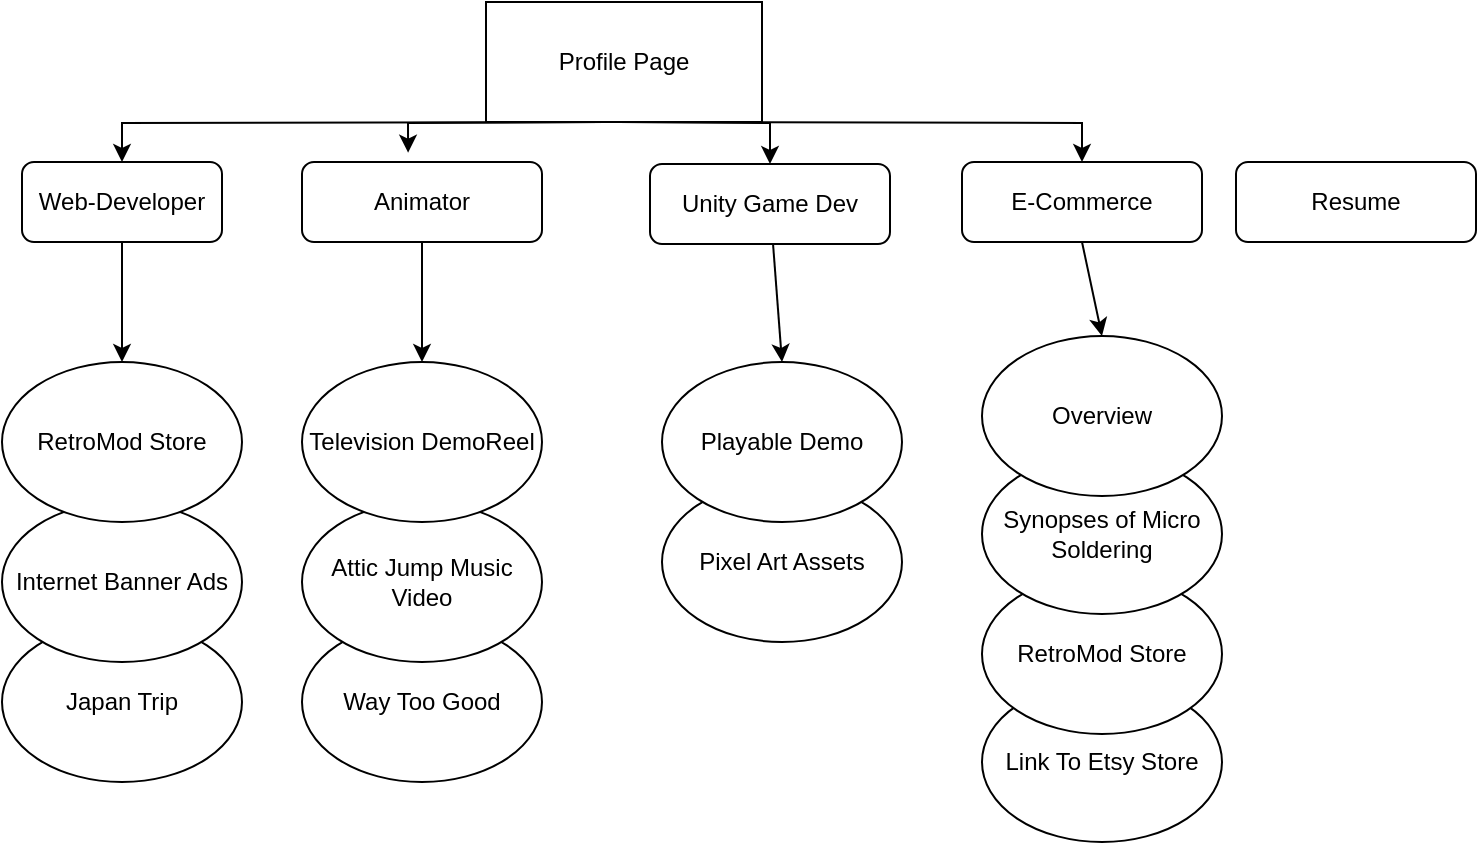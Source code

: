 <mxfile version="24.4.8" type="github">
  <diagram id="C5RBs43oDa-KdzZeNtuy" name="Page-1">
    <mxGraphModel dx="794" dy="458" grid="1" gridSize="10" guides="1" tooltips="1" connect="1" arrows="1" fold="1" page="1" pageScale="1" pageWidth="827" pageHeight="1169" math="0" shadow="0">
      <root>
        <mxCell id="WIyWlLk6GJQsqaUBKTNV-0" />
        <mxCell id="WIyWlLk6GJQsqaUBKTNV-1" parent="WIyWlLk6GJQsqaUBKTNV-0" />
        <mxCell id="fH1EhPDfsqjf1KMEbQu0-1" value="Profile Page" style="rounded=0;whiteSpace=wrap;html=1;" vertex="1" parent="WIyWlLk6GJQsqaUBKTNV-1">
          <mxGeometry x="332" y="10" width="138" height="60" as="geometry" />
        </mxCell>
        <mxCell id="fH1EhPDfsqjf1KMEbQu0-2" value="" style="endArrow=classic;html=1;rounded=0;entryX=0.442;entryY=-0.117;entryDx=0;entryDy=0;entryPerimeter=0;edgeStyle=orthogonalEdgeStyle;" edge="1" parent="WIyWlLk6GJQsqaUBKTNV-1" target="fH1EhPDfsqjf1KMEbQu0-7">
          <mxGeometry width="50" height="50" relative="1" as="geometry">
            <mxPoint x="392" y="70" as="sourcePoint" />
            <mxPoint x="542" y="160" as="targetPoint" />
          </mxGeometry>
        </mxCell>
        <mxCell id="fH1EhPDfsqjf1KMEbQu0-3" value="" style="endArrow=classic;html=1;rounded=0;edgeStyle=orthogonalEdgeStyle;entryX=0.5;entryY=0;entryDx=0;entryDy=0;" edge="1" parent="WIyWlLk6GJQsqaUBKTNV-1" target="fH1EhPDfsqjf1KMEbQu0-5">
          <mxGeometry width="50" height="50" relative="1" as="geometry">
            <mxPoint x="392" y="70" as="sourcePoint" />
            <mxPoint x="242" y="140" as="targetPoint" />
          </mxGeometry>
        </mxCell>
        <mxCell id="fH1EhPDfsqjf1KMEbQu0-39" style="edgeStyle=orthogonalEdgeStyle;rounded=0;orthogonalLoop=1;jettySize=auto;html=1;exitX=0.5;exitY=1;exitDx=0;exitDy=0;entryX=0.5;entryY=0;entryDx=0;entryDy=0;" edge="1" parent="WIyWlLk6GJQsqaUBKTNV-1" source="fH1EhPDfsqjf1KMEbQu0-5" target="fH1EhPDfsqjf1KMEbQu0-27">
          <mxGeometry relative="1" as="geometry" />
        </mxCell>
        <mxCell id="fH1EhPDfsqjf1KMEbQu0-5" value="Web-Developer" style="rounded=1;whiteSpace=wrap;html=1;" vertex="1" parent="WIyWlLk6GJQsqaUBKTNV-1">
          <mxGeometry x="100" y="90" width="100" height="40" as="geometry" />
        </mxCell>
        <mxCell id="fH1EhPDfsqjf1KMEbQu0-7" value="Animator" style="rounded=1;whiteSpace=wrap;html=1;" vertex="1" parent="WIyWlLk6GJQsqaUBKTNV-1">
          <mxGeometry x="240" y="90" width="120" height="40" as="geometry" />
        </mxCell>
        <mxCell id="fH1EhPDfsqjf1KMEbQu0-11" value="" style="endArrow=classic;html=1;rounded=0;entryX=0.5;entryY=0;entryDx=0;entryDy=0;edgeStyle=orthogonalEdgeStyle;" edge="1" parent="WIyWlLk6GJQsqaUBKTNV-1" target="fH1EhPDfsqjf1KMEbQu0-6">
          <mxGeometry width="50" height="50" relative="1" as="geometry">
            <mxPoint x="391.5" y="70" as="sourcePoint" />
            <mxPoint x="392" y="140" as="targetPoint" />
          </mxGeometry>
        </mxCell>
        <mxCell id="fH1EhPDfsqjf1KMEbQu0-6" value="E-Commerce" style="rounded=1;whiteSpace=wrap;html=1;" vertex="1" parent="WIyWlLk6GJQsqaUBKTNV-1">
          <mxGeometry x="570" y="90" width="120" height="40" as="geometry" />
        </mxCell>
        <mxCell id="fH1EhPDfsqjf1KMEbQu0-13" value="Unity Game Dev" style="rounded=1;whiteSpace=wrap;html=1;" vertex="1" parent="WIyWlLk6GJQsqaUBKTNV-1">
          <mxGeometry x="414" y="91" width="120" height="40" as="geometry" />
        </mxCell>
        <mxCell id="fH1EhPDfsqjf1KMEbQu0-16" style="edgeStyle=orthogonalEdgeStyle;rounded=0;orthogonalLoop=1;jettySize=auto;html=1;exitX=0.5;exitY=1;exitDx=0;exitDy=0;" edge="1" parent="WIyWlLk6GJQsqaUBKTNV-1">
          <mxGeometry relative="1" as="geometry">
            <mxPoint x="780" y="330" as="sourcePoint" />
            <mxPoint x="780" y="330" as="targetPoint" />
          </mxGeometry>
        </mxCell>
        <mxCell id="fH1EhPDfsqjf1KMEbQu0-21" value="" style="endArrow=classic;html=1;rounded=0;entryX=0.5;entryY=0;entryDx=0;entryDy=0;edgeStyle=orthogonalEdgeStyle;" edge="1" parent="WIyWlLk6GJQsqaUBKTNV-1" target="fH1EhPDfsqjf1KMEbQu0-13">
          <mxGeometry width="50" height="50" relative="1" as="geometry">
            <mxPoint x="400" y="70" as="sourcePoint" />
            <mxPoint x="500" y="190" as="targetPoint" />
          </mxGeometry>
        </mxCell>
        <mxCell id="fH1EhPDfsqjf1KMEbQu0-22" value="Japan Trip" style="ellipse;whiteSpace=wrap;html=1;" vertex="1" parent="WIyWlLk6GJQsqaUBKTNV-1">
          <mxGeometry x="90" y="320" width="120" height="80" as="geometry" />
        </mxCell>
        <mxCell id="fH1EhPDfsqjf1KMEbQu0-24" value="Internet Banner Ads" style="ellipse;whiteSpace=wrap;html=1;" vertex="1" parent="WIyWlLk6GJQsqaUBKTNV-1">
          <mxGeometry x="90" y="260" width="120" height="80" as="geometry" />
        </mxCell>
        <mxCell id="fH1EhPDfsqjf1KMEbQu0-27" value="RetroMod Store" style="ellipse;whiteSpace=wrap;html=1;" vertex="1" parent="WIyWlLk6GJQsqaUBKTNV-1">
          <mxGeometry x="90" y="190" width="120" height="80" as="geometry" />
        </mxCell>
        <mxCell id="fH1EhPDfsqjf1KMEbQu0-29" value="Way Too Good" style="ellipse;whiteSpace=wrap;html=1;" vertex="1" parent="WIyWlLk6GJQsqaUBKTNV-1">
          <mxGeometry x="240" y="320" width="120" height="80" as="geometry" />
        </mxCell>
        <mxCell id="fH1EhPDfsqjf1KMEbQu0-30" value="Attic Jump Music Video" style="ellipse;whiteSpace=wrap;html=1;" vertex="1" parent="WIyWlLk6GJQsqaUBKTNV-1">
          <mxGeometry x="240" y="260" width="120" height="80" as="geometry" />
        </mxCell>
        <mxCell id="fH1EhPDfsqjf1KMEbQu0-31" value="Television DemoReel" style="ellipse;whiteSpace=wrap;html=1;" vertex="1" parent="WIyWlLk6GJQsqaUBKTNV-1">
          <mxGeometry x="240" y="190" width="120" height="80" as="geometry" />
        </mxCell>
        <mxCell id="fH1EhPDfsqjf1KMEbQu0-33" value="Pixel Art Assets" style="ellipse;whiteSpace=wrap;html=1;" vertex="1" parent="WIyWlLk6GJQsqaUBKTNV-1">
          <mxGeometry x="420" y="250" width="120" height="80" as="geometry" />
        </mxCell>
        <mxCell id="fH1EhPDfsqjf1KMEbQu0-34" value="Playable Demo" style="ellipse;whiteSpace=wrap;html=1;" vertex="1" parent="WIyWlLk6GJQsqaUBKTNV-1">
          <mxGeometry x="420" y="190" width="120" height="80" as="geometry" />
        </mxCell>
        <mxCell id="fH1EhPDfsqjf1KMEbQu0-36" value="Resume" style="rounded=1;whiteSpace=wrap;html=1;" vertex="1" parent="WIyWlLk6GJQsqaUBKTNV-1">
          <mxGeometry x="707" y="90" width="120" height="40" as="geometry" />
        </mxCell>
        <mxCell id="fH1EhPDfsqjf1KMEbQu0-40" value="" style="endArrow=classic;html=1;rounded=0;exitX=0.5;exitY=1;exitDx=0;exitDy=0;entryX=0.5;entryY=0;entryDx=0;entryDy=0;" edge="1" parent="WIyWlLk6GJQsqaUBKTNV-1" source="fH1EhPDfsqjf1KMEbQu0-7" target="fH1EhPDfsqjf1KMEbQu0-31">
          <mxGeometry width="50" height="50" relative="1" as="geometry">
            <mxPoint x="410" y="270" as="sourcePoint" />
            <mxPoint x="460" y="220" as="targetPoint" />
          </mxGeometry>
        </mxCell>
        <mxCell id="fH1EhPDfsqjf1KMEbQu0-45" value="Link To Etsy Store" style="ellipse;whiteSpace=wrap;html=1;" vertex="1" parent="WIyWlLk6GJQsqaUBKTNV-1">
          <mxGeometry x="580" y="350" width="120" height="80" as="geometry" />
        </mxCell>
        <mxCell id="fH1EhPDfsqjf1KMEbQu0-48" value="RetroMod Store" style="ellipse;whiteSpace=wrap;html=1;" vertex="1" parent="WIyWlLk6GJQsqaUBKTNV-1">
          <mxGeometry x="580" y="296" width="120" height="80" as="geometry" />
        </mxCell>
        <mxCell id="fH1EhPDfsqjf1KMEbQu0-50" value="Synopses of Micro&lt;div&gt;Soldering&lt;/div&gt;" style="ellipse;whiteSpace=wrap;html=1;" vertex="1" parent="WIyWlLk6GJQsqaUBKTNV-1">
          <mxGeometry x="580" y="236" width="120" height="80" as="geometry" />
        </mxCell>
        <mxCell id="fH1EhPDfsqjf1KMEbQu0-51" value="Overview" style="ellipse;whiteSpace=wrap;html=1;" vertex="1" parent="WIyWlLk6GJQsqaUBKTNV-1">
          <mxGeometry x="580" y="177" width="120" height="80" as="geometry" />
        </mxCell>
        <mxCell id="fH1EhPDfsqjf1KMEbQu0-52" value="" style="endArrow=classic;html=1;rounded=0;entryX=0.5;entryY=0;entryDx=0;entryDy=0;" edge="1" parent="WIyWlLk6GJQsqaUBKTNV-1" source="fH1EhPDfsqjf1KMEbQu0-13" target="fH1EhPDfsqjf1KMEbQu0-34">
          <mxGeometry width="50" height="50" relative="1" as="geometry">
            <mxPoint x="410" y="270" as="sourcePoint" />
            <mxPoint x="460" y="220" as="targetPoint" />
          </mxGeometry>
        </mxCell>
        <mxCell id="fH1EhPDfsqjf1KMEbQu0-54" value="" style="endArrow=classic;html=1;rounded=0;exitX=0.5;exitY=1;exitDx=0;exitDy=0;entryX=0.5;entryY=0;entryDx=0;entryDy=0;" edge="1" parent="WIyWlLk6GJQsqaUBKTNV-1" source="fH1EhPDfsqjf1KMEbQu0-6" target="fH1EhPDfsqjf1KMEbQu0-51">
          <mxGeometry width="50" height="50" relative="1" as="geometry">
            <mxPoint x="410" y="270" as="sourcePoint" />
            <mxPoint x="460" y="220" as="targetPoint" />
          </mxGeometry>
        </mxCell>
      </root>
    </mxGraphModel>
  </diagram>
</mxfile>
